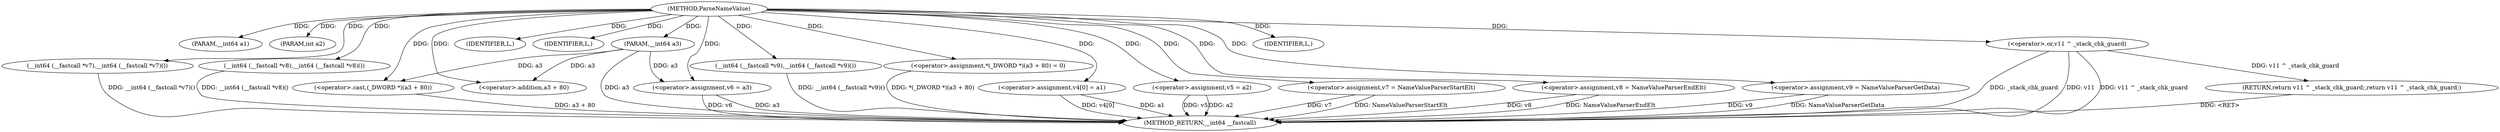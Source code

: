 digraph ParseNameValue {  
"1000109" [label = "(METHOD,ParseNameValue)" ]
"1000157" [label = "(METHOD_RETURN,__int64 __fastcall)" ]
"1000110" [label = "(PARAM,__int64 a1)" ]
"1000111" [label = "(PARAM,int a2)" ]
"1000112" [label = "(PARAM,__int64 a3)" ]
"1000117" [label = "(__int64 (__fastcall *v7),__int64 (__fastcall *v7)())" ]
"1000118" [label = "(__int64 (__fastcall *v8),__int64 (__fastcall *v8)())" ]
"1000119" [label = "(__int64 (__fastcall *v9),__int64 (__fastcall *v9)())" ]
"1000122" [label = "(IDENTIFIER,L,)" ]
"1000123" [label = "(IDENTIFIER,L,)" ]
"1000124" [label = "(<operator>.assignment,*(_DWORD *)(a3 + 80) = 0)" ]
"1000126" [label = "(<operator>.cast,(_DWORD *)(a3 + 80))" ]
"1000128" [label = "(<operator>.addition,a3 + 80)" ]
"1000132" [label = "(<operator>.assignment,v4[0] = a1)" ]
"1000137" [label = "(<operator>.assignment,v5 = a2)" ]
"1000140" [label = "(<operator>.assignment,v6 = a3)" ]
"1000143" [label = "(<operator>.assignment,v7 = NameValueParserStartElt)" ]
"1000146" [label = "(<operator>.assignment,v8 = NameValueParserEndElt)" ]
"1000149" [label = "(<operator>.assignment,v9 = NameValueParserGetData)" ]
"1000152" [label = "(IDENTIFIER,L,)" ]
"1000153" [label = "(RETURN,return v11 ^ _stack_chk_guard;,return v11 ^ _stack_chk_guard;)" ]
"1000154" [label = "(<operator>.or,v11 ^ _stack_chk_guard)" ]
  "1000126" -> "1000157"  [ label = "DDG: a3 + 80"] 
  "1000119" -> "1000157"  [ label = "DDG: __int64 (__fastcall *v9)()"] 
  "1000132" -> "1000157"  [ label = "DDG: v4[0]"] 
  "1000137" -> "1000157"  [ label = "DDG: v5"] 
  "1000154" -> "1000157"  [ label = "DDG: _stack_chk_guard"] 
  "1000112" -> "1000157"  [ label = "DDG: a3"] 
  "1000143" -> "1000157"  [ label = "DDG: v7"] 
  "1000132" -> "1000157"  [ label = "DDG: a1"] 
  "1000117" -> "1000157"  [ label = "DDG: __int64 (__fastcall *v7)()"] 
  "1000137" -> "1000157"  [ label = "DDG: a2"] 
  "1000118" -> "1000157"  [ label = "DDG: __int64 (__fastcall *v8)()"] 
  "1000140" -> "1000157"  [ label = "DDG: a3"] 
  "1000149" -> "1000157"  [ label = "DDG: v9"] 
  "1000146" -> "1000157"  [ label = "DDG: v8"] 
  "1000146" -> "1000157"  [ label = "DDG: NameValueParserEndElt"] 
  "1000154" -> "1000157"  [ label = "DDG: v11"] 
  "1000140" -> "1000157"  [ label = "DDG: v6"] 
  "1000124" -> "1000157"  [ label = "DDG: *(_DWORD *)(a3 + 80)"] 
  "1000143" -> "1000157"  [ label = "DDG: NameValueParserStartElt"] 
  "1000154" -> "1000157"  [ label = "DDG: v11 ^ _stack_chk_guard"] 
  "1000149" -> "1000157"  [ label = "DDG: NameValueParserGetData"] 
  "1000153" -> "1000157"  [ label = "DDG: <RET>"] 
  "1000109" -> "1000110"  [ label = "DDG: "] 
  "1000109" -> "1000111"  [ label = "DDG: "] 
  "1000109" -> "1000112"  [ label = "DDG: "] 
  "1000109" -> "1000117"  [ label = "DDG: "] 
  "1000109" -> "1000118"  [ label = "DDG: "] 
  "1000109" -> "1000119"  [ label = "DDG: "] 
  "1000109" -> "1000122"  [ label = "DDG: "] 
  "1000109" -> "1000123"  [ label = "DDG: "] 
  "1000109" -> "1000124"  [ label = "DDG: "] 
  "1000112" -> "1000126"  [ label = "DDG: a3"] 
  "1000109" -> "1000126"  [ label = "DDG: "] 
  "1000112" -> "1000128"  [ label = "DDG: a3"] 
  "1000109" -> "1000128"  [ label = "DDG: "] 
  "1000109" -> "1000132"  [ label = "DDG: "] 
  "1000109" -> "1000137"  [ label = "DDG: "] 
  "1000112" -> "1000140"  [ label = "DDG: a3"] 
  "1000109" -> "1000140"  [ label = "DDG: "] 
  "1000109" -> "1000143"  [ label = "DDG: "] 
  "1000109" -> "1000146"  [ label = "DDG: "] 
  "1000109" -> "1000149"  [ label = "DDG: "] 
  "1000109" -> "1000152"  [ label = "DDG: "] 
  "1000154" -> "1000153"  [ label = "DDG: v11 ^ _stack_chk_guard"] 
  "1000109" -> "1000154"  [ label = "DDG: "] 
}
